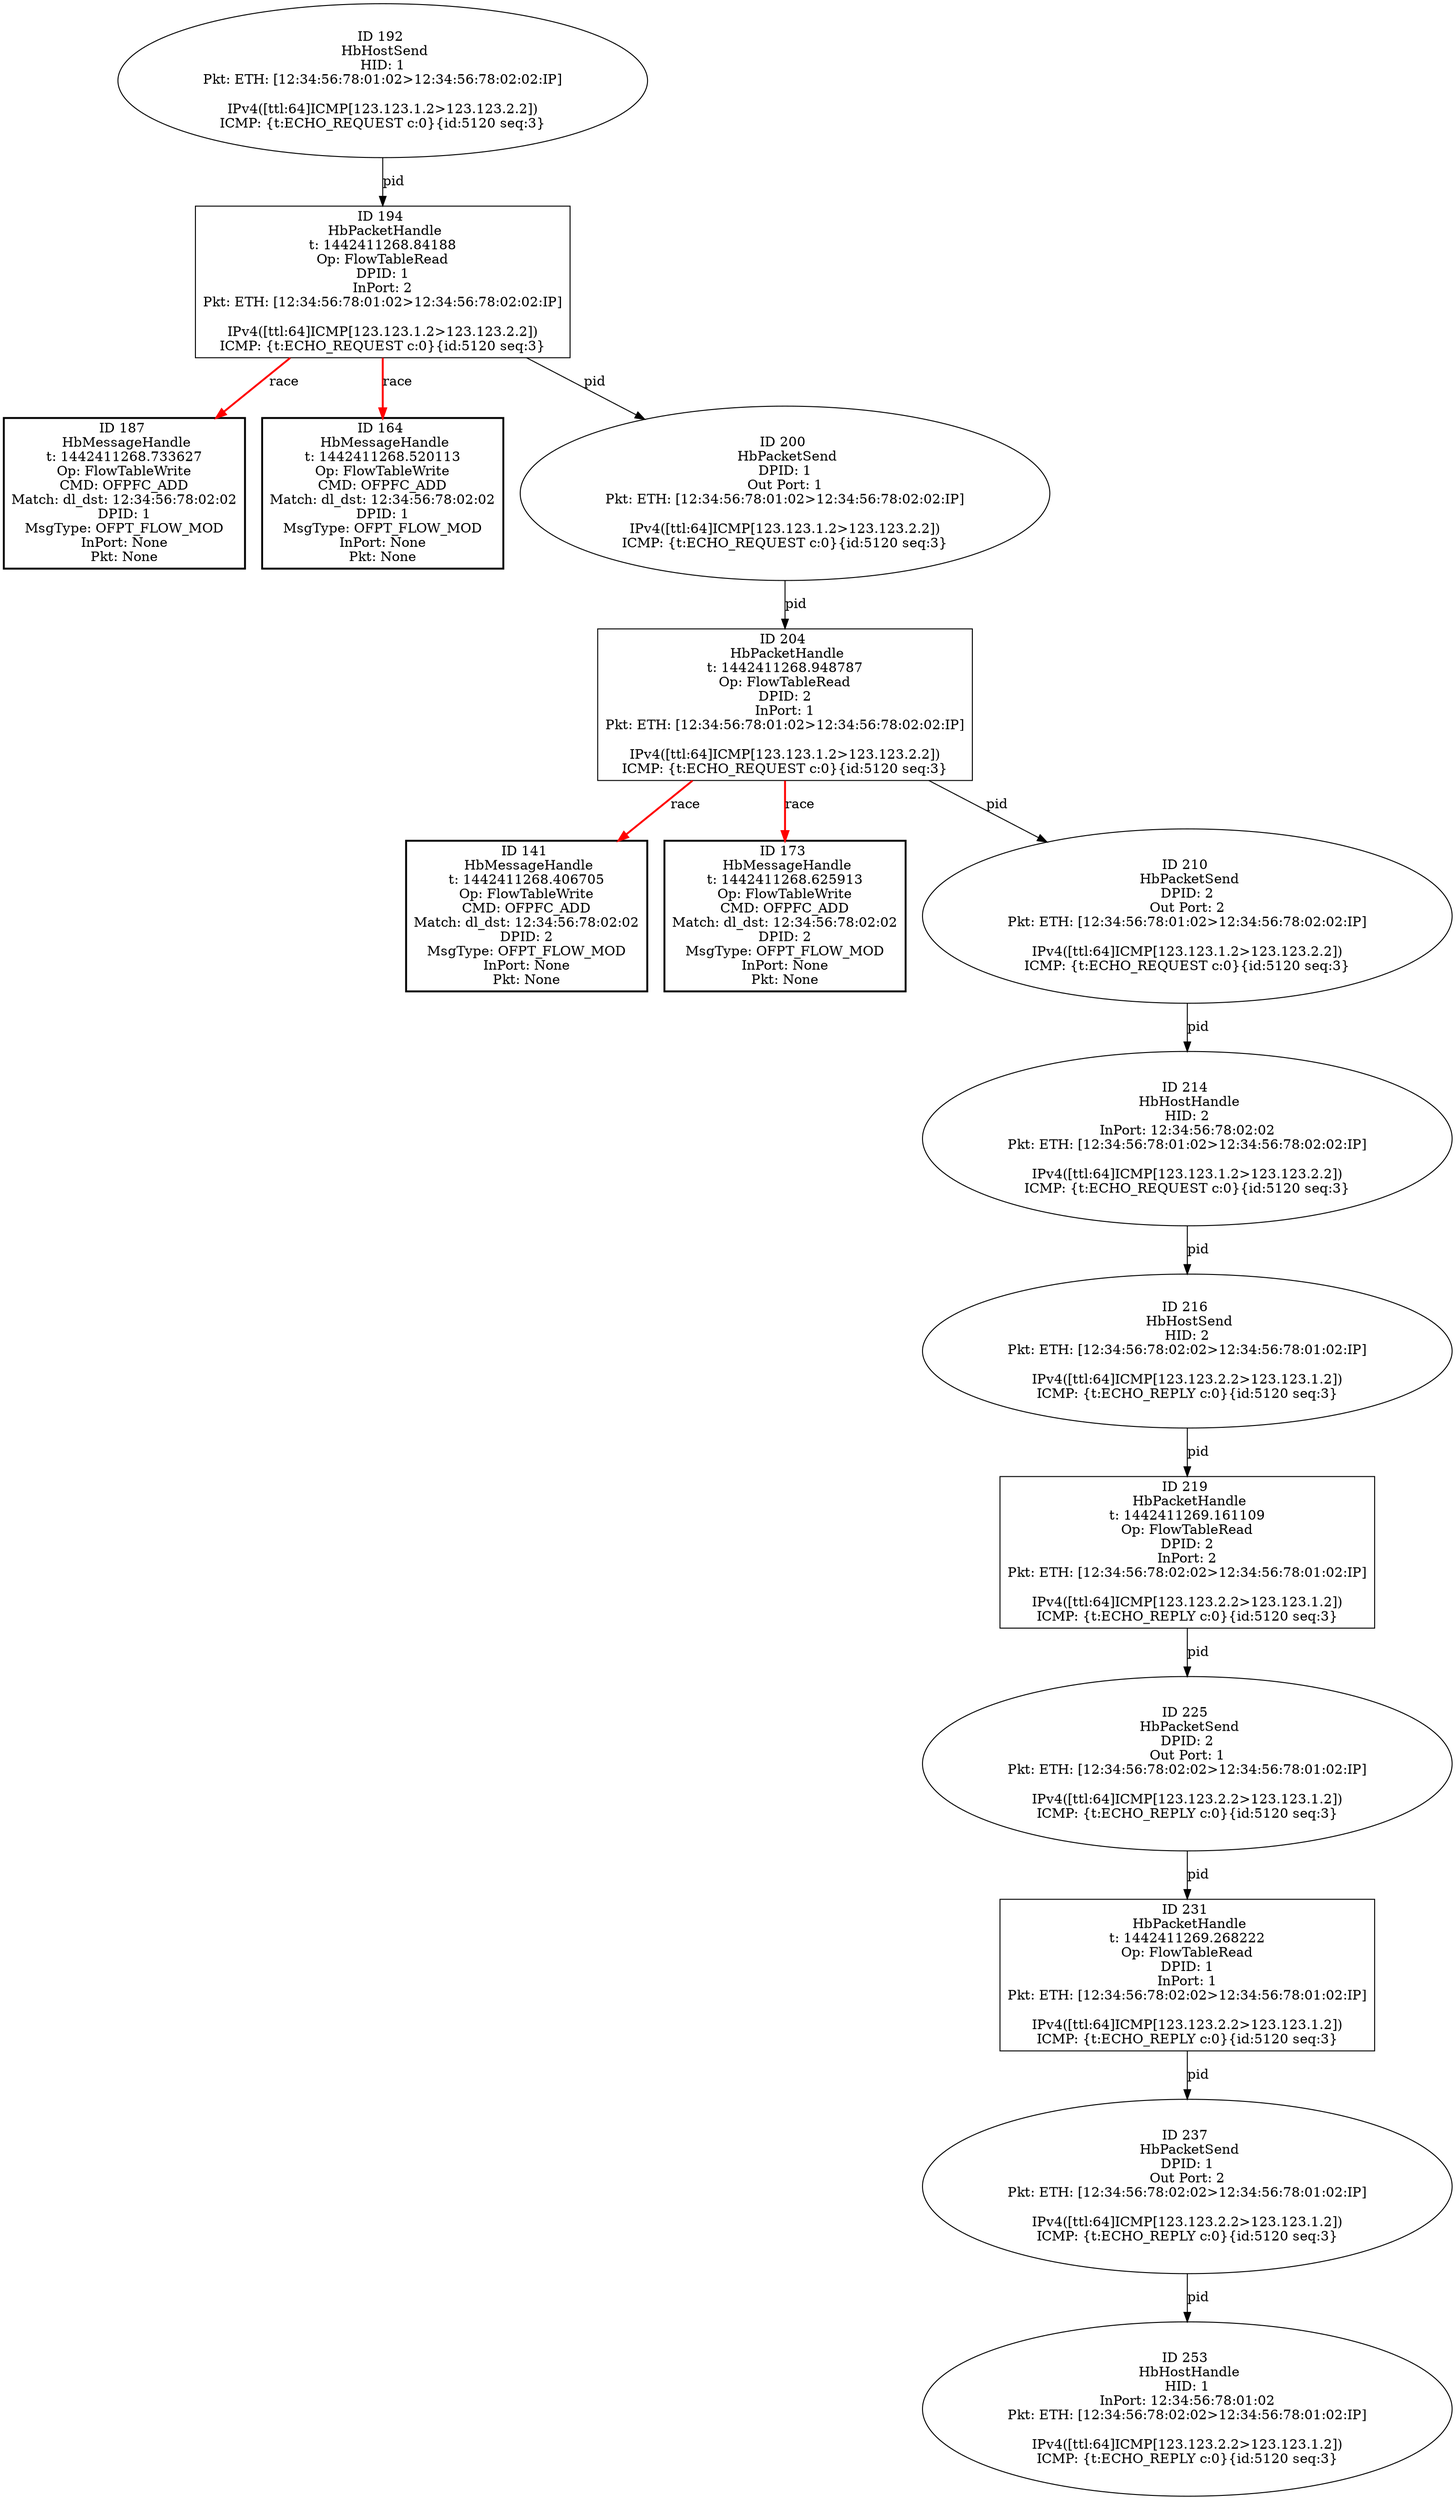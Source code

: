strict digraph G {
192 [shape=oval, event=<hb_events.HbHostSend object at 0x1089f1550>, label="ID 192 
 HbHostSend
HID: 1
Pkt: ETH: [12:34:56:78:01:02>12:34:56:78:02:02:IP]

IPv4([ttl:64]ICMP[123.123.1.2>123.123.2.2])
ICMP: {t:ECHO_REQUEST c:0}{id:5120 seq:3}"];
225 [shape=oval, event=<hb_events.HbPacketSend object at 0x108a08290>, label="ID 225 
 HbPacketSend
DPID: 2
Out Port: 1
Pkt: ETH: [12:34:56:78:02:02>12:34:56:78:01:02:IP]

IPv4([ttl:64]ICMP[123.123.2.2>123.123.1.2])
ICMP: {t:ECHO_REPLY c:0}{id:5120 seq:3}"];
194 [shape=box, event=<hb_events.HbPacketHandle object at 0x1089f1590>, label="ID 194 
 HbPacketHandle
t: 1442411268.84188
Op: FlowTableRead
DPID: 1
InPort: 2
Pkt: ETH: [12:34:56:78:01:02>12:34:56:78:02:02:IP]

IPv4([ttl:64]ICMP[123.123.1.2>123.123.2.2])
ICMP: {t:ECHO_REQUEST c:0}{id:5120 seq:3}"];
187 [shape=box, style=bold, event=<hb_events.HbMessageHandle object at 0x1089e8610>, label="ID 187 
 HbMessageHandle
t: 1442411268.733627
Op: FlowTableWrite
CMD: OFPFC_ADD
Match: dl_dst: 12:34:56:78:02:02
DPID: 1
MsgType: OFPT_FLOW_MOD
InPort: None
Pkt: None"];
164 [shape=box, style=bold, event=<hb_events.HbMessageHandle object at 0x1089e8410>, label="ID 164 
 HbMessageHandle
t: 1442411268.520113
Op: FlowTableWrite
CMD: OFPFC_ADD
Match: dl_dst: 12:34:56:78:02:02
DPID: 1
MsgType: OFPT_FLOW_MOD
InPort: None
Pkt: None"];
231 [shape=box, event=<hb_events.HbPacketHandle object at 0x108a08e50>, label="ID 231 
 HbPacketHandle
t: 1442411269.268222
Op: FlowTableRead
DPID: 1
InPort: 1
Pkt: ETH: [12:34:56:78:02:02>12:34:56:78:01:02:IP]

IPv4([ttl:64]ICMP[123.123.2.2>123.123.1.2])
ICMP: {t:ECHO_REPLY c:0}{id:5120 seq:3}"];
200 [shape=oval, event=<hb_events.HbPacketSend object at 0x1089fb3d0>, label="ID 200 
 HbPacketSend
DPID: 1
Out Port: 1
Pkt: ETH: [12:34:56:78:01:02>12:34:56:78:02:02:IP]

IPv4([ttl:64]ICMP[123.123.1.2>123.123.2.2])
ICMP: {t:ECHO_REQUEST c:0}{id:5120 seq:3}"];
204 [shape=box, event=<hb_events.HbPacketHandle object at 0x1089fb250>, label="ID 204 
 HbPacketHandle
t: 1442411268.948787
Op: FlowTableRead
DPID: 2
InPort: 1
Pkt: ETH: [12:34:56:78:01:02>12:34:56:78:02:02:IP]

IPv4([ttl:64]ICMP[123.123.1.2>123.123.2.2])
ICMP: {t:ECHO_REQUEST c:0}{id:5120 seq:3}"];
237 [shape=oval, event=<hb_events.HbPacketSend object at 0x108a10310>, label="ID 237 
 HbPacketSend
DPID: 1
Out Port: 2
Pkt: ETH: [12:34:56:78:02:02>12:34:56:78:01:02:IP]

IPv4([ttl:64]ICMP[123.123.2.2>123.123.1.2])
ICMP: {t:ECHO_REPLY c:0}{id:5120 seq:3}"];
141 [shape=box, style=bold, event=<hb_events.HbMessageHandle object at 0x1089e02d0>, label="ID 141 
 HbMessageHandle
t: 1442411268.406705
Op: FlowTableWrite
CMD: OFPFC_ADD
Match: dl_dst: 12:34:56:78:02:02
DPID: 2
MsgType: OFPT_FLOW_MOD
InPort: None
Pkt: None"];
173 [shape=box, style=bold, event=<hb_events.HbMessageHandle object at 0x1089e8a90>, label="ID 173 
 HbMessageHandle
t: 1442411268.625913
Op: FlowTableWrite
CMD: OFPFC_ADD
Match: dl_dst: 12:34:56:78:02:02
DPID: 2
MsgType: OFPT_FLOW_MOD
InPort: None
Pkt: None"];
210 [shape=oval, event=<hb_events.HbPacketSend object at 0x1089fbe90>, label="ID 210 
 HbPacketSend
DPID: 2
Out Port: 2
Pkt: ETH: [12:34:56:78:01:02>12:34:56:78:02:02:IP]

IPv4([ttl:64]ICMP[123.123.1.2>123.123.2.2])
ICMP: {t:ECHO_REQUEST c:0}{id:5120 seq:3}"];
214 [shape=oval, event=<hb_events.HbHostHandle object at 0x108a01090>, label="ID 214 
 HbHostHandle
HID: 2
InPort: 12:34:56:78:02:02
Pkt: ETH: [12:34:56:78:01:02>12:34:56:78:02:02:IP]

IPv4([ttl:64]ICMP[123.123.1.2>123.123.2.2])
ICMP: {t:ECHO_REQUEST c:0}{id:5120 seq:3}"];
216 [shape=oval, event=<hb_events.HbHostSend object at 0x108a01b90>, label="ID 216 
 HbHostSend
HID: 2
Pkt: ETH: [12:34:56:78:02:02>12:34:56:78:01:02:IP]

IPv4([ttl:64]ICMP[123.123.2.2>123.123.1.2])
ICMP: {t:ECHO_REPLY c:0}{id:5120 seq:3}"];
219 [shape=box, event=<hb_events.HbPacketHandle object at 0x108a01dd0>, label="ID 219 
 HbPacketHandle
t: 1442411269.161109
Op: FlowTableRead
DPID: 2
InPort: 2
Pkt: ETH: [12:34:56:78:02:02>12:34:56:78:01:02:IP]

IPv4([ttl:64]ICMP[123.123.2.2>123.123.1.2])
ICMP: {t:ECHO_REPLY c:0}{id:5120 seq:3}"];
253 [shape=oval, event=<hb_events.HbHostHandle object at 0x108a17d10>, label="ID 253 
 HbHostHandle
HID: 1
InPort: 12:34:56:78:01:02
Pkt: ETH: [12:34:56:78:02:02>12:34:56:78:01:02:IP]

IPv4([ttl:64]ICMP[123.123.2.2>123.123.1.2])
ICMP: {t:ECHO_REPLY c:0}{id:5120 seq:3}"];
192 -> 194  [rel=pid, label=pid];
225 -> 231  [rel=pid, label=pid];
194 -> 200  [rel=pid, label=pid];
194 -> 187  [harmful=True, color=red, style=bold, rel=race, label=race];
194 -> 164  [harmful=True, color=red, style=bold, rel=race, label=race];
231 -> 237  [rel=pid, label=pid];
200 -> 204  [rel=pid, label=pid];
204 -> 210  [rel=pid, label=pid];
204 -> 141  [harmful=True, color=red, style=bold, rel=race, label=race];
204 -> 173  [harmful=True, color=red, style=bold, rel=race, label=race];
237 -> 253  [rel=pid, label=pid];
210 -> 214  [rel=pid, label=pid];
214 -> 216  [rel=pid, label=pid];
216 -> 219  [rel=pid, label=pid];
219 -> 225  [rel=pid, label=pid];
}
